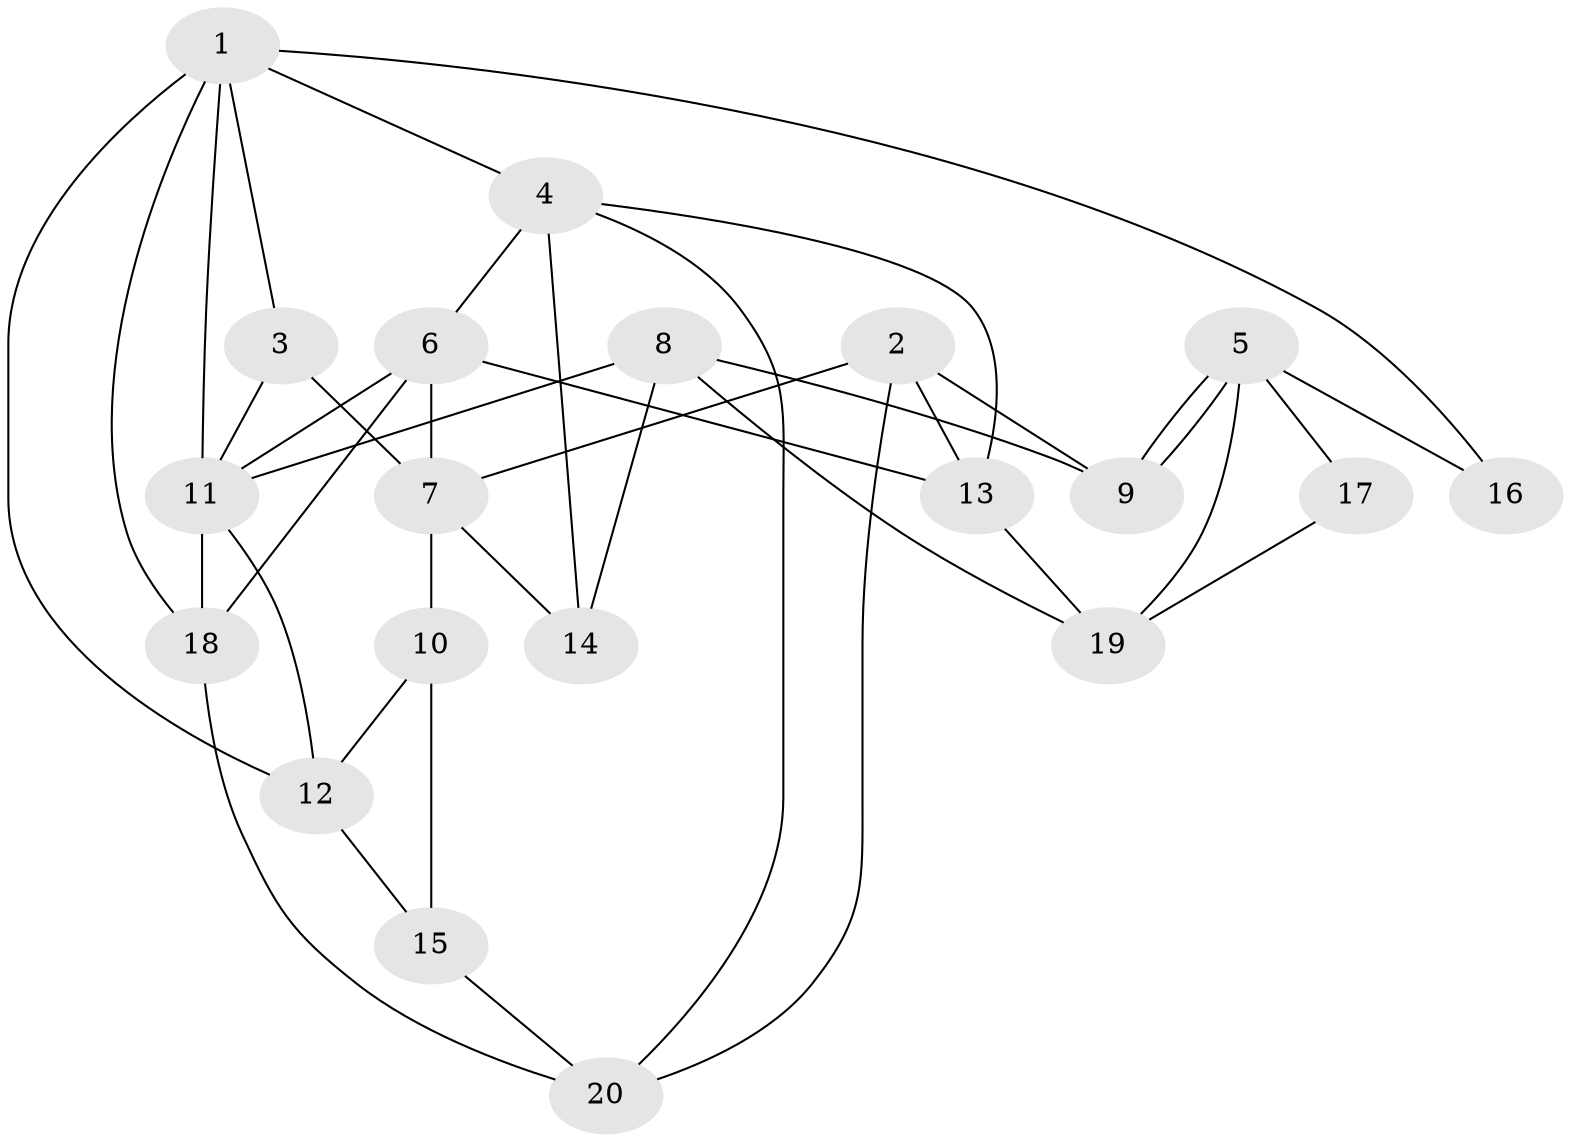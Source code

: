 // Generated by graph-tools (version 1.1) at 2025/46/02/15/25 05:46:28]
// undirected, 20 vertices, 40 edges
graph export_dot {
graph [start="1"]
  node [color=gray90,style=filled];
  1;
  2;
  3;
  4;
  5;
  6;
  7;
  8;
  9;
  10;
  11;
  12;
  13;
  14;
  15;
  16;
  17;
  18;
  19;
  20;
  1 -- 4;
  1 -- 11;
  1 -- 3;
  1 -- 12;
  1 -- 16;
  1 -- 18;
  2 -- 20;
  2 -- 7;
  2 -- 9;
  2 -- 13;
  3 -- 7;
  3 -- 11;
  4 -- 14;
  4 -- 6;
  4 -- 13;
  4 -- 20;
  5 -- 19;
  5 -- 9;
  5 -- 9;
  5 -- 16;
  5 -- 17;
  6 -- 13;
  6 -- 18;
  6 -- 7;
  6 -- 11;
  7 -- 10;
  7 -- 14;
  8 -- 11;
  8 -- 9;
  8 -- 14;
  8 -- 19;
  10 -- 12;
  10 -- 15;
  11 -- 12;
  11 -- 18;
  12 -- 15;
  13 -- 19;
  15 -- 20;
  17 -- 19;
  18 -- 20;
}
